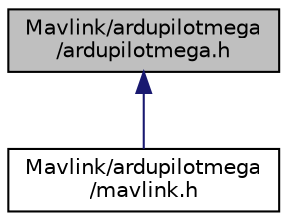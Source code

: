 digraph "Mavlink/ardupilotmega/ardupilotmega.h"
{
  edge [fontname="Helvetica",fontsize="10",labelfontname="Helvetica",labelfontsize="10"];
  node [fontname="Helvetica",fontsize="10",shape=record];
  Node204 [label="Mavlink/ardupilotmega\l/ardupilotmega.h",height=0.2,width=0.4,color="black", fillcolor="grey75", style="filled", fontcolor="black"];
  Node204 -> Node205 [dir="back",color="midnightblue",fontsize="10",style="solid",fontname="Helvetica"];
  Node205 [label="Mavlink/ardupilotmega\l/mavlink.h",height=0.2,width=0.4,color="black", fillcolor="white", style="filled",URL="$ardupilotmega_2mavlink_8h.html",tooltip="MAVLink comm protocol built from ardupilotmega.xml. "];
}
